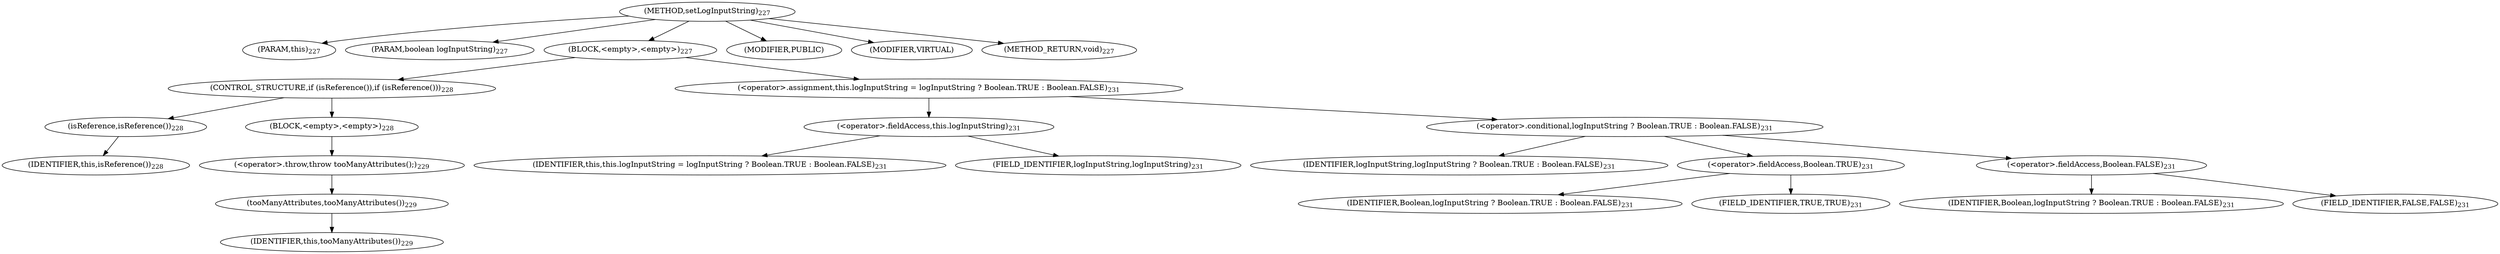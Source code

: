 digraph "setLogInputString" {  
"485" [label = <(METHOD,setLogInputString)<SUB>227</SUB>> ]
"29" [label = <(PARAM,this)<SUB>227</SUB>> ]
"486" [label = <(PARAM,boolean logInputString)<SUB>227</SUB>> ]
"487" [label = <(BLOCK,&lt;empty&gt;,&lt;empty&gt;)<SUB>227</SUB>> ]
"488" [label = <(CONTROL_STRUCTURE,if (isReference()),if (isReference()))<SUB>228</SUB>> ]
"489" [label = <(isReference,isReference())<SUB>228</SUB>> ]
"28" [label = <(IDENTIFIER,this,isReference())<SUB>228</SUB>> ]
"490" [label = <(BLOCK,&lt;empty&gt;,&lt;empty&gt;)<SUB>228</SUB>> ]
"491" [label = <(&lt;operator&gt;.throw,throw tooManyAttributes();)<SUB>229</SUB>> ]
"492" [label = <(tooManyAttributes,tooManyAttributes())<SUB>229</SUB>> ]
"30" [label = <(IDENTIFIER,this,tooManyAttributes())<SUB>229</SUB>> ]
"493" [label = <(&lt;operator&gt;.assignment,this.logInputString = logInputString ? Boolean.TRUE : Boolean.FALSE)<SUB>231</SUB>> ]
"494" [label = <(&lt;operator&gt;.fieldAccess,this.logInputString)<SUB>231</SUB>> ]
"31" [label = <(IDENTIFIER,this,this.logInputString = logInputString ? Boolean.TRUE : Boolean.FALSE)<SUB>231</SUB>> ]
"495" [label = <(FIELD_IDENTIFIER,logInputString,logInputString)<SUB>231</SUB>> ]
"496" [label = <(&lt;operator&gt;.conditional,logInputString ? Boolean.TRUE : Boolean.FALSE)<SUB>231</SUB>> ]
"497" [label = <(IDENTIFIER,logInputString,logInputString ? Boolean.TRUE : Boolean.FALSE)<SUB>231</SUB>> ]
"498" [label = <(&lt;operator&gt;.fieldAccess,Boolean.TRUE)<SUB>231</SUB>> ]
"499" [label = <(IDENTIFIER,Boolean,logInputString ? Boolean.TRUE : Boolean.FALSE)<SUB>231</SUB>> ]
"500" [label = <(FIELD_IDENTIFIER,TRUE,TRUE)<SUB>231</SUB>> ]
"501" [label = <(&lt;operator&gt;.fieldAccess,Boolean.FALSE)<SUB>231</SUB>> ]
"502" [label = <(IDENTIFIER,Boolean,logInputString ? Boolean.TRUE : Boolean.FALSE)<SUB>231</SUB>> ]
"503" [label = <(FIELD_IDENTIFIER,FALSE,FALSE)<SUB>231</SUB>> ]
"504" [label = <(MODIFIER,PUBLIC)> ]
"505" [label = <(MODIFIER,VIRTUAL)> ]
"506" [label = <(METHOD_RETURN,void)<SUB>227</SUB>> ]
  "485" -> "29" 
  "485" -> "486" 
  "485" -> "487" 
  "485" -> "504" 
  "485" -> "505" 
  "485" -> "506" 
  "487" -> "488" 
  "487" -> "493" 
  "488" -> "489" 
  "488" -> "490" 
  "489" -> "28" 
  "490" -> "491" 
  "491" -> "492" 
  "492" -> "30" 
  "493" -> "494" 
  "493" -> "496" 
  "494" -> "31" 
  "494" -> "495" 
  "496" -> "497" 
  "496" -> "498" 
  "496" -> "501" 
  "498" -> "499" 
  "498" -> "500" 
  "501" -> "502" 
  "501" -> "503" 
}
